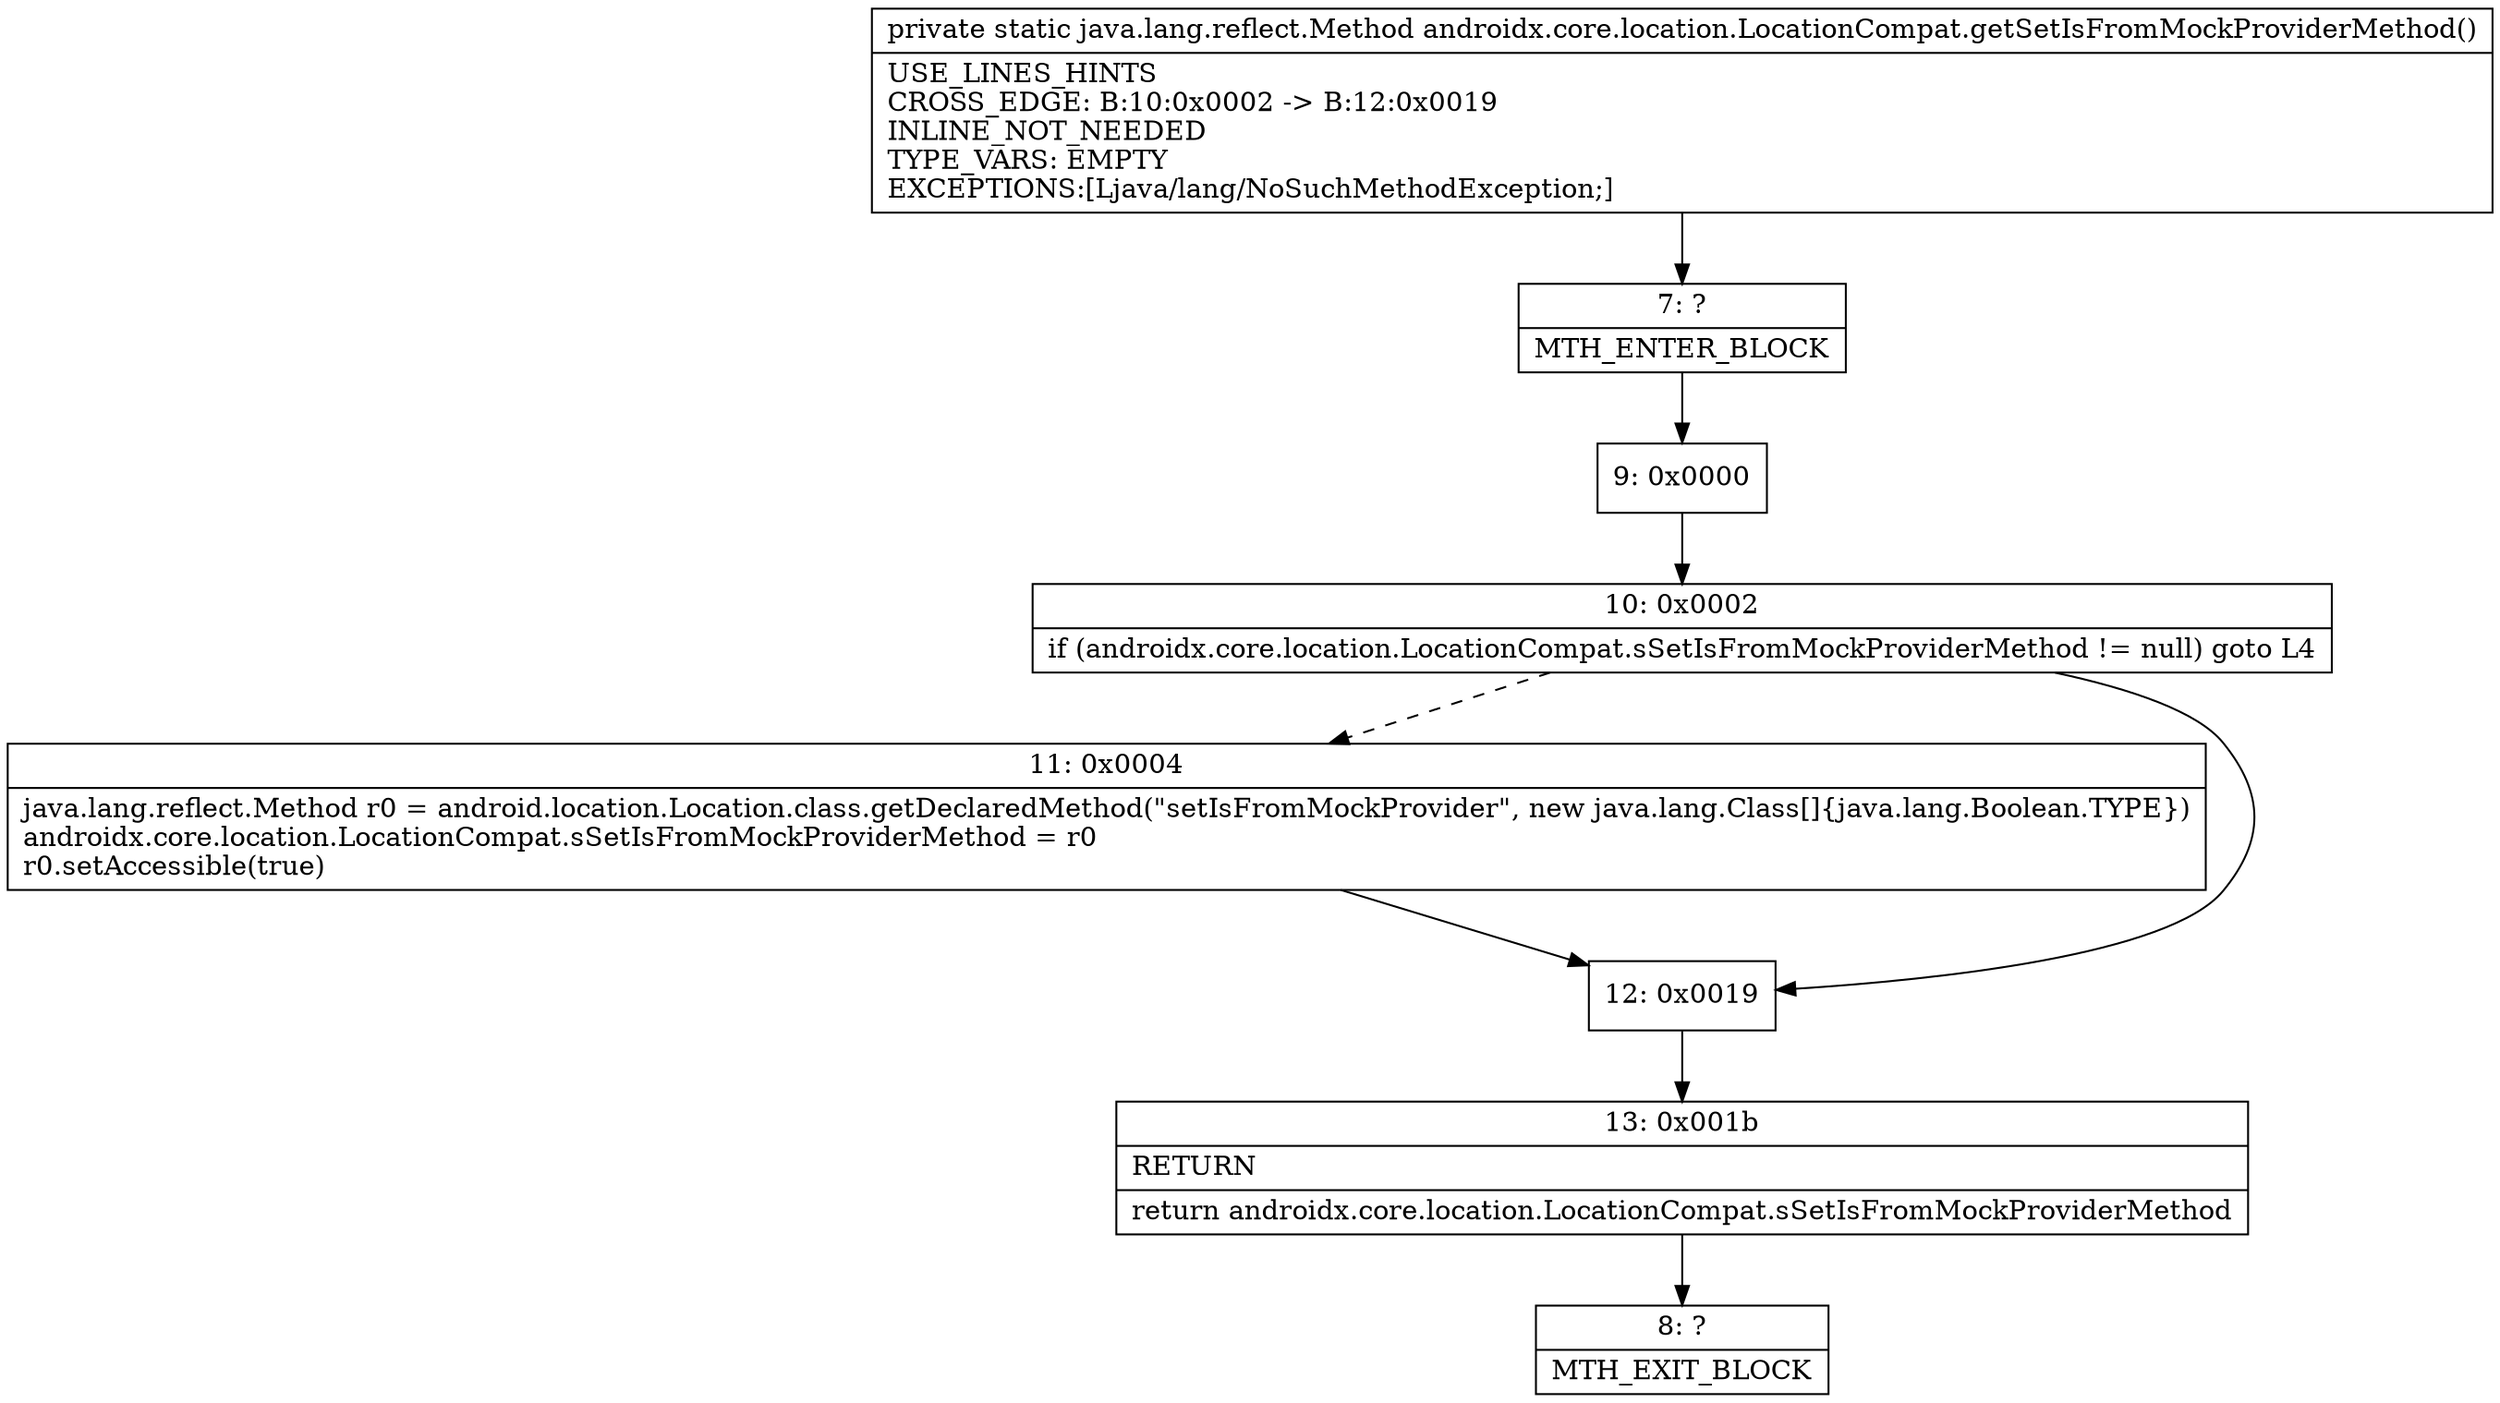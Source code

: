 digraph "CFG forandroidx.core.location.LocationCompat.getSetIsFromMockProviderMethod()Ljava\/lang\/reflect\/Method;" {
Node_7 [shape=record,label="{7\:\ ?|MTH_ENTER_BLOCK\l}"];
Node_9 [shape=record,label="{9\:\ 0x0000}"];
Node_10 [shape=record,label="{10\:\ 0x0002|if (androidx.core.location.LocationCompat.sSetIsFromMockProviderMethod != null) goto L4\l}"];
Node_11 [shape=record,label="{11\:\ 0x0004|java.lang.reflect.Method r0 = android.location.Location.class.getDeclaredMethod(\"setIsFromMockProvider\", new java.lang.Class[]\{java.lang.Boolean.TYPE\})\landroidx.core.location.LocationCompat.sSetIsFromMockProviderMethod = r0\lr0.setAccessible(true)\l}"];
Node_12 [shape=record,label="{12\:\ 0x0019}"];
Node_13 [shape=record,label="{13\:\ 0x001b|RETURN\l|return androidx.core.location.LocationCompat.sSetIsFromMockProviderMethod\l}"];
Node_8 [shape=record,label="{8\:\ ?|MTH_EXIT_BLOCK\l}"];
MethodNode[shape=record,label="{private static java.lang.reflect.Method androidx.core.location.LocationCompat.getSetIsFromMockProviderMethod()  | USE_LINES_HINTS\lCROSS_EDGE: B:10:0x0002 \-\> B:12:0x0019\lINLINE_NOT_NEEDED\lTYPE_VARS: EMPTY\lEXCEPTIONS:[Ljava\/lang\/NoSuchMethodException;]\l}"];
MethodNode -> Node_7;Node_7 -> Node_9;
Node_9 -> Node_10;
Node_10 -> Node_11[style=dashed];
Node_10 -> Node_12;
Node_11 -> Node_12;
Node_12 -> Node_13;
Node_13 -> Node_8;
}

